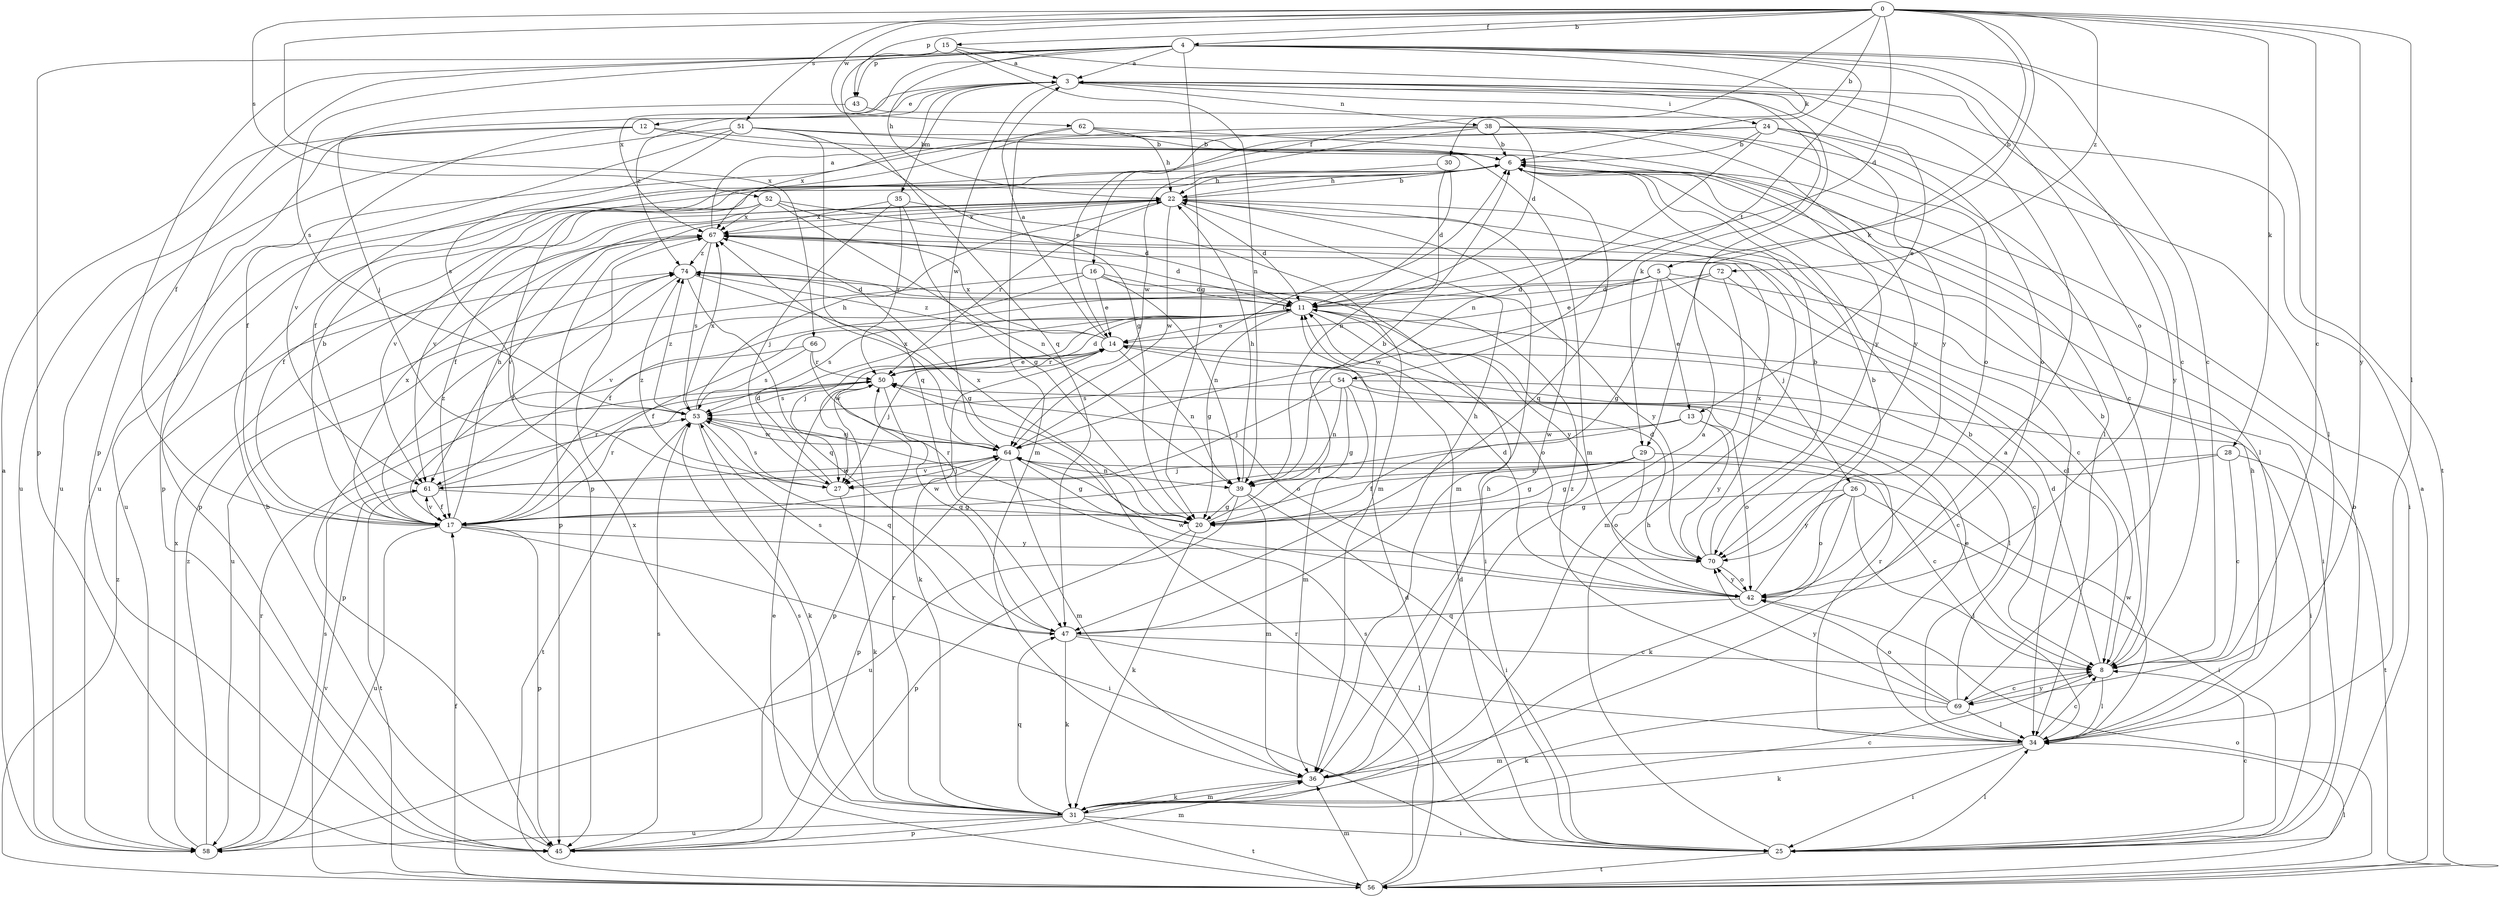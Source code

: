 strict digraph  {
0;
3;
4;
5;
6;
8;
11;
12;
13;
14;
15;
16;
17;
20;
22;
24;
25;
26;
27;
28;
29;
30;
31;
34;
35;
36;
38;
39;
42;
43;
45;
47;
50;
51;
52;
53;
54;
56;
58;
61;
62;
64;
66;
67;
69;
70;
72;
74;
0 -> 4  [label=b];
0 -> 5  [label=b];
0 -> 6  [label=b];
0 -> 8  [label=c];
0 -> 11  [label=d];
0 -> 15  [label=f];
0 -> 16  [label=f];
0 -> 28  [label=k];
0 -> 29  [label=k];
0 -> 34  [label=l];
0 -> 43  [label=p];
0 -> 51  [label=s];
0 -> 52  [label=s];
0 -> 62  [label=w];
0 -> 66  [label=x];
0 -> 69  [label=y];
0 -> 72  [label=z];
3 -> 12  [label=e];
3 -> 13  [label=e];
3 -> 24  [label=i];
3 -> 29  [label=k];
3 -> 35  [label=m];
3 -> 38  [label=n];
3 -> 64  [label=w];
3 -> 74  [label=z];
4 -> 3  [label=a];
4 -> 8  [label=c];
4 -> 17  [label=f];
4 -> 20  [label=g];
4 -> 22  [label=h];
4 -> 30  [label=k];
4 -> 42  [label=o];
4 -> 43  [label=p];
4 -> 45  [label=p];
4 -> 53  [label=s];
4 -> 54  [label=t];
4 -> 56  [label=t];
4 -> 67  [label=x];
4 -> 69  [label=y];
5 -> 11  [label=d];
5 -> 13  [label=e];
5 -> 14  [label=e];
5 -> 17  [label=f];
5 -> 20  [label=g];
5 -> 25  [label=i];
5 -> 26  [label=j];
6 -> 22  [label=h];
6 -> 25  [label=i];
6 -> 34  [label=l];
6 -> 45  [label=p];
6 -> 47  [label=q];
6 -> 58  [label=u];
8 -> 6  [label=b];
8 -> 11  [label=d];
8 -> 34  [label=l];
8 -> 69  [label=y];
11 -> 14  [label=e];
11 -> 17  [label=f];
11 -> 20  [label=g];
11 -> 27  [label=j];
11 -> 42  [label=o];
11 -> 53  [label=s];
11 -> 70  [label=y];
12 -> 6  [label=b];
12 -> 36  [label=m];
12 -> 45  [label=p];
12 -> 58  [label=u];
12 -> 61  [label=v];
13 -> 17  [label=f];
13 -> 42  [label=o];
13 -> 64  [label=w];
13 -> 70  [label=y];
14 -> 3  [label=a];
14 -> 8  [label=c];
14 -> 27  [label=j];
14 -> 31  [label=k];
14 -> 34  [label=l];
14 -> 39  [label=n];
14 -> 50  [label=r];
14 -> 67  [label=x];
14 -> 74  [label=z];
15 -> 3  [label=a];
15 -> 8  [label=c];
15 -> 39  [label=n];
15 -> 45  [label=p];
15 -> 47  [label=q];
16 -> 11  [label=d];
16 -> 14  [label=e];
16 -> 25  [label=i];
16 -> 39  [label=n];
16 -> 58  [label=u];
16 -> 61  [label=v];
17 -> 6  [label=b];
17 -> 22  [label=h];
17 -> 25  [label=i];
17 -> 45  [label=p];
17 -> 50  [label=r];
17 -> 58  [label=u];
17 -> 61  [label=v];
17 -> 64  [label=w];
17 -> 67  [label=x];
17 -> 70  [label=y];
17 -> 74  [label=z];
20 -> 6  [label=b];
20 -> 31  [label=k];
20 -> 45  [label=p];
20 -> 50  [label=r];
20 -> 67  [label=x];
22 -> 6  [label=b];
22 -> 11  [label=d];
22 -> 17  [label=f];
22 -> 36  [label=m];
22 -> 45  [label=p];
22 -> 50  [label=r];
22 -> 61  [label=v];
22 -> 64  [label=w];
22 -> 67  [label=x];
24 -> 6  [label=b];
24 -> 17  [label=f];
24 -> 34  [label=l];
24 -> 39  [label=n];
24 -> 42  [label=o];
24 -> 45  [label=p];
24 -> 70  [label=y];
25 -> 6  [label=b];
25 -> 8  [label=c];
25 -> 11  [label=d];
25 -> 22  [label=h];
25 -> 34  [label=l];
25 -> 53  [label=s];
25 -> 56  [label=t];
26 -> 20  [label=g];
26 -> 25  [label=i];
26 -> 31  [label=k];
26 -> 34  [label=l];
26 -> 42  [label=o];
26 -> 70  [label=y];
27 -> 11  [label=d];
27 -> 31  [label=k];
27 -> 53  [label=s];
27 -> 74  [label=z];
28 -> 8  [label=c];
28 -> 20  [label=g];
28 -> 27  [label=j];
28 -> 56  [label=t];
29 -> 8  [label=c];
29 -> 17  [label=f];
29 -> 20  [label=g];
29 -> 39  [label=n];
29 -> 42  [label=o];
30 -> 11  [label=d];
30 -> 22  [label=h];
30 -> 39  [label=n];
31 -> 3  [label=a];
31 -> 8  [label=c];
31 -> 25  [label=i];
31 -> 36  [label=m];
31 -> 45  [label=p];
31 -> 47  [label=q];
31 -> 50  [label=r];
31 -> 53  [label=s];
31 -> 56  [label=t];
31 -> 58  [label=u];
31 -> 67  [label=x];
34 -> 8  [label=c];
34 -> 14  [label=e];
34 -> 22  [label=h];
34 -> 25  [label=i];
34 -> 31  [label=k];
34 -> 36  [label=m];
34 -> 50  [label=r];
34 -> 64  [label=w];
35 -> 20  [label=g];
35 -> 27  [label=j];
35 -> 36  [label=m];
35 -> 50  [label=r];
35 -> 67  [label=x];
36 -> 3  [label=a];
36 -> 22  [label=h];
36 -> 31  [label=k];
38 -> 6  [label=b];
38 -> 8  [label=c];
38 -> 14  [label=e];
38 -> 42  [label=o];
38 -> 58  [label=u];
38 -> 64  [label=w];
38 -> 70  [label=y];
39 -> 20  [label=g];
39 -> 22  [label=h];
39 -> 25  [label=i];
39 -> 36  [label=m];
39 -> 58  [label=u];
42 -> 6  [label=b];
42 -> 11  [label=d];
42 -> 47  [label=q];
42 -> 64  [label=w];
42 -> 70  [label=y];
43 -> 11  [label=d];
43 -> 27  [label=j];
45 -> 6  [label=b];
45 -> 36  [label=m];
45 -> 53  [label=s];
47 -> 8  [label=c];
47 -> 22  [label=h];
47 -> 31  [label=k];
47 -> 34  [label=l];
47 -> 53  [label=s];
50 -> 11  [label=d];
50 -> 14  [label=e];
50 -> 27  [label=j];
50 -> 42  [label=o];
50 -> 45  [label=p];
50 -> 47  [label=q];
50 -> 53  [label=s];
51 -> 6  [label=b];
51 -> 17  [label=f];
51 -> 20  [label=g];
51 -> 47  [label=q];
51 -> 53  [label=s];
51 -> 58  [label=u];
51 -> 70  [label=y];
52 -> 11  [label=d];
52 -> 17  [label=f];
52 -> 34  [label=l];
52 -> 39  [label=n];
52 -> 61  [label=v];
52 -> 67  [label=x];
53 -> 22  [label=h];
53 -> 31  [label=k];
53 -> 47  [label=q];
53 -> 56  [label=t];
53 -> 64  [label=w];
53 -> 67  [label=x];
53 -> 74  [label=z];
54 -> 8  [label=c];
54 -> 20  [label=g];
54 -> 25  [label=i];
54 -> 27  [label=j];
54 -> 36  [label=m];
54 -> 39  [label=n];
54 -> 53  [label=s];
56 -> 3  [label=a];
56 -> 11  [label=d];
56 -> 14  [label=e];
56 -> 17  [label=f];
56 -> 34  [label=l];
56 -> 36  [label=m];
56 -> 42  [label=o];
56 -> 50  [label=r];
56 -> 61  [label=v];
56 -> 74  [label=z];
58 -> 3  [label=a];
58 -> 50  [label=r];
58 -> 53  [label=s];
58 -> 67  [label=x];
58 -> 74  [label=z];
61 -> 17  [label=f];
61 -> 20  [label=g];
61 -> 50  [label=r];
61 -> 56  [label=t];
61 -> 64  [label=w];
62 -> 6  [label=b];
62 -> 22  [label=h];
62 -> 34  [label=l];
62 -> 36  [label=m];
62 -> 67  [label=x];
64 -> 6  [label=b];
64 -> 20  [label=g];
64 -> 27  [label=j];
64 -> 36  [label=m];
64 -> 39  [label=n];
64 -> 45  [label=p];
64 -> 53  [label=s];
64 -> 61  [label=v];
64 -> 67  [label=x];
66 -> 45  [label=p];
66 -> 50  [label=r];
66 -> 53  [label=s];
66 -> 64  [label=w];
67 -> 3  [label=a];
67 -> 8  [label=c];
67 -> 11  [label=d];
67 -> 53  [label=s];
67 -> 61  [label=v];
67 -> 74  [label=z];
69 -> 6  [label=b];
69 -> 8  [label=c];
69 -> 31  [label=k];
69 -> 34  [label=l];
69 -> 42  [label=o];
69 -> 70  [label=y];
69 -> 74  [label=z];
70 -> 6  [label=b];
70 -> 11  [label=d];
70 -> 42  [label=o];
70 -> 67  [label=x];
72 -> 8  [label=c];
72 -> 11  [label=d];
72 -> 36  [label=m];
72 -> 64  [label=w];
74 -> 11  [label=d];
74 -> 17  [label=f];
74 -> 20  [label=g];
74 -> 47  [label=q];
74 -> 70  [label=y];
}
